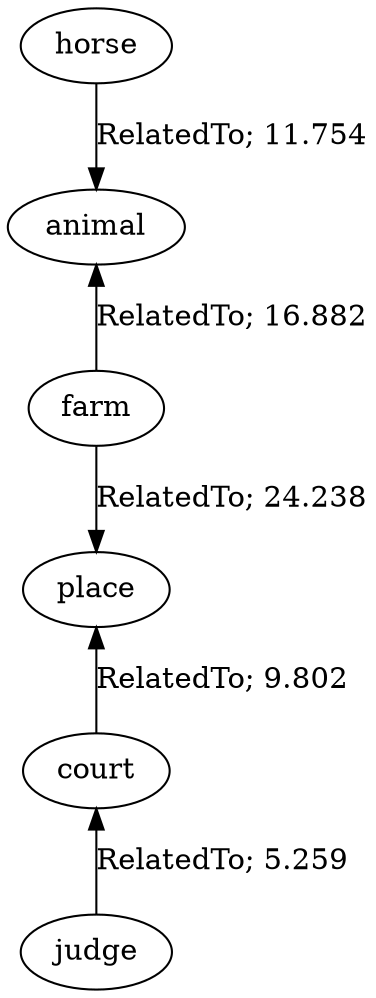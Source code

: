 // The path the concepts from "horse" to "judge".Path Length: 5; Weight Sum: 67.9346277142731; Average Weight: 13.58692554285462
digraph "9_b---horse-judge---PLen5_WSum67.935_WAvg13.587" {
	0 [label=horse]
	1 [label=animal]
	2 [label=farm]
	3 [label=place]
	4 [label=court]
	5 [label=judge]
	0 -> 1 [label="RelatedTo; 11.754" dir=forward weight=11.754]
	1 -> 2 [label="RelatedTo; 16.882" dir=back weight=16.882]
	2 -> 3 [label="RelatedTo; 24.238" dir=forward weight=24.238]
	3 -> 4 [label="RelatedTo; 9.802" dir=back weight=9.802]
	4 -> 5 [label="RelatedTo; 5.259" dir=back weight=5.259]
}
